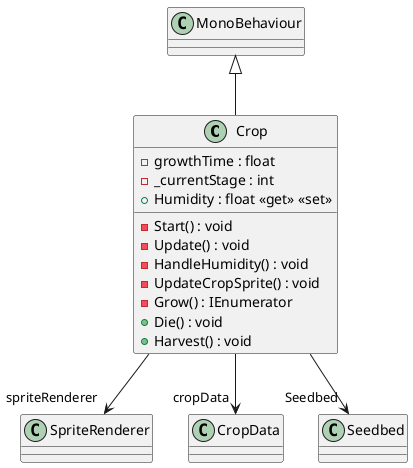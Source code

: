 @startuml
class Crop {
    - growthTime : float
    - _currentStage : int
    + Humidity : float <<get>> <<set>>
    - Start() : void
    - Update() : void
    - HandleHumidity() : void
    - UpdateCropSprite() : void
    - Grow() : IEnumerator
    + Die() : void
    + Harvest() : void
}
MonoBehaviour <|-- Crop
Crop --> "spriteRenderer" SpriteRenderer
Crop --> "cropData" CropData
Crop --> "Seedbed" Seedbed
@enduml
